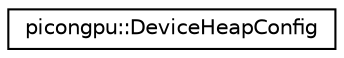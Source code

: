 digraph "Graphical Class Hierarchy"
{
 // LATEX_PDF_SIZE
  edge [fontname="Helvetica",fontsize="10",labelfontname="Helvetica",labelfontsize="10"];
  node [fontname="Helvetica",fontsize="10",shape=record];
  rankdir="LR";
  Node0 [label="picongpu::DeviceHeapConfig",height=0.2,width=0.4,color="black", fillcolor="white", style="filled",URL="$structpicongpu_1_1_device_heap_config.html",tooltip="configure the CreationPolicy \"Scatter\""];
}
